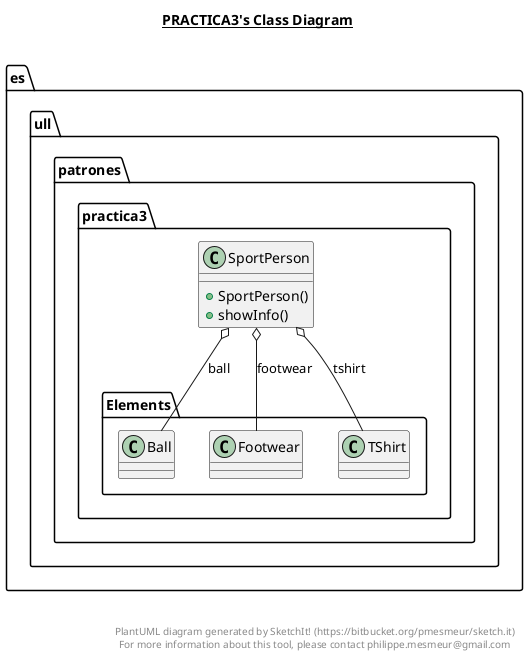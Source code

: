 @startuml

title __PRACTICA3's Class Diagram__\n

  namespace es.ull.patrones.practica3 {
    class es.ull.patrones.practica3.SportPerson {
        + SportPerson()
        + showInfo()
    }
  }
  

  es.ull.patrones.practica3.SportPerson o-- es.ull.patrones.practica3.Elements.Ball : ball
  es.ull.patrones.practica3.SportPerson o-- es.ull.patrones.practica3.Elements.Footwear : footwear
  es.ull.patrones.practica3.SportPerson o-- es.ull.patrones.practica3.Elements.TShirt : tshirt


right footer


PlantUML diagram generated by SketchIt! (https://bitbucket.org/pmesmeur/sketch.it)
For more information about this tool, please contact philippe.mesmeur@gmail.com
endfooter

@enduml
